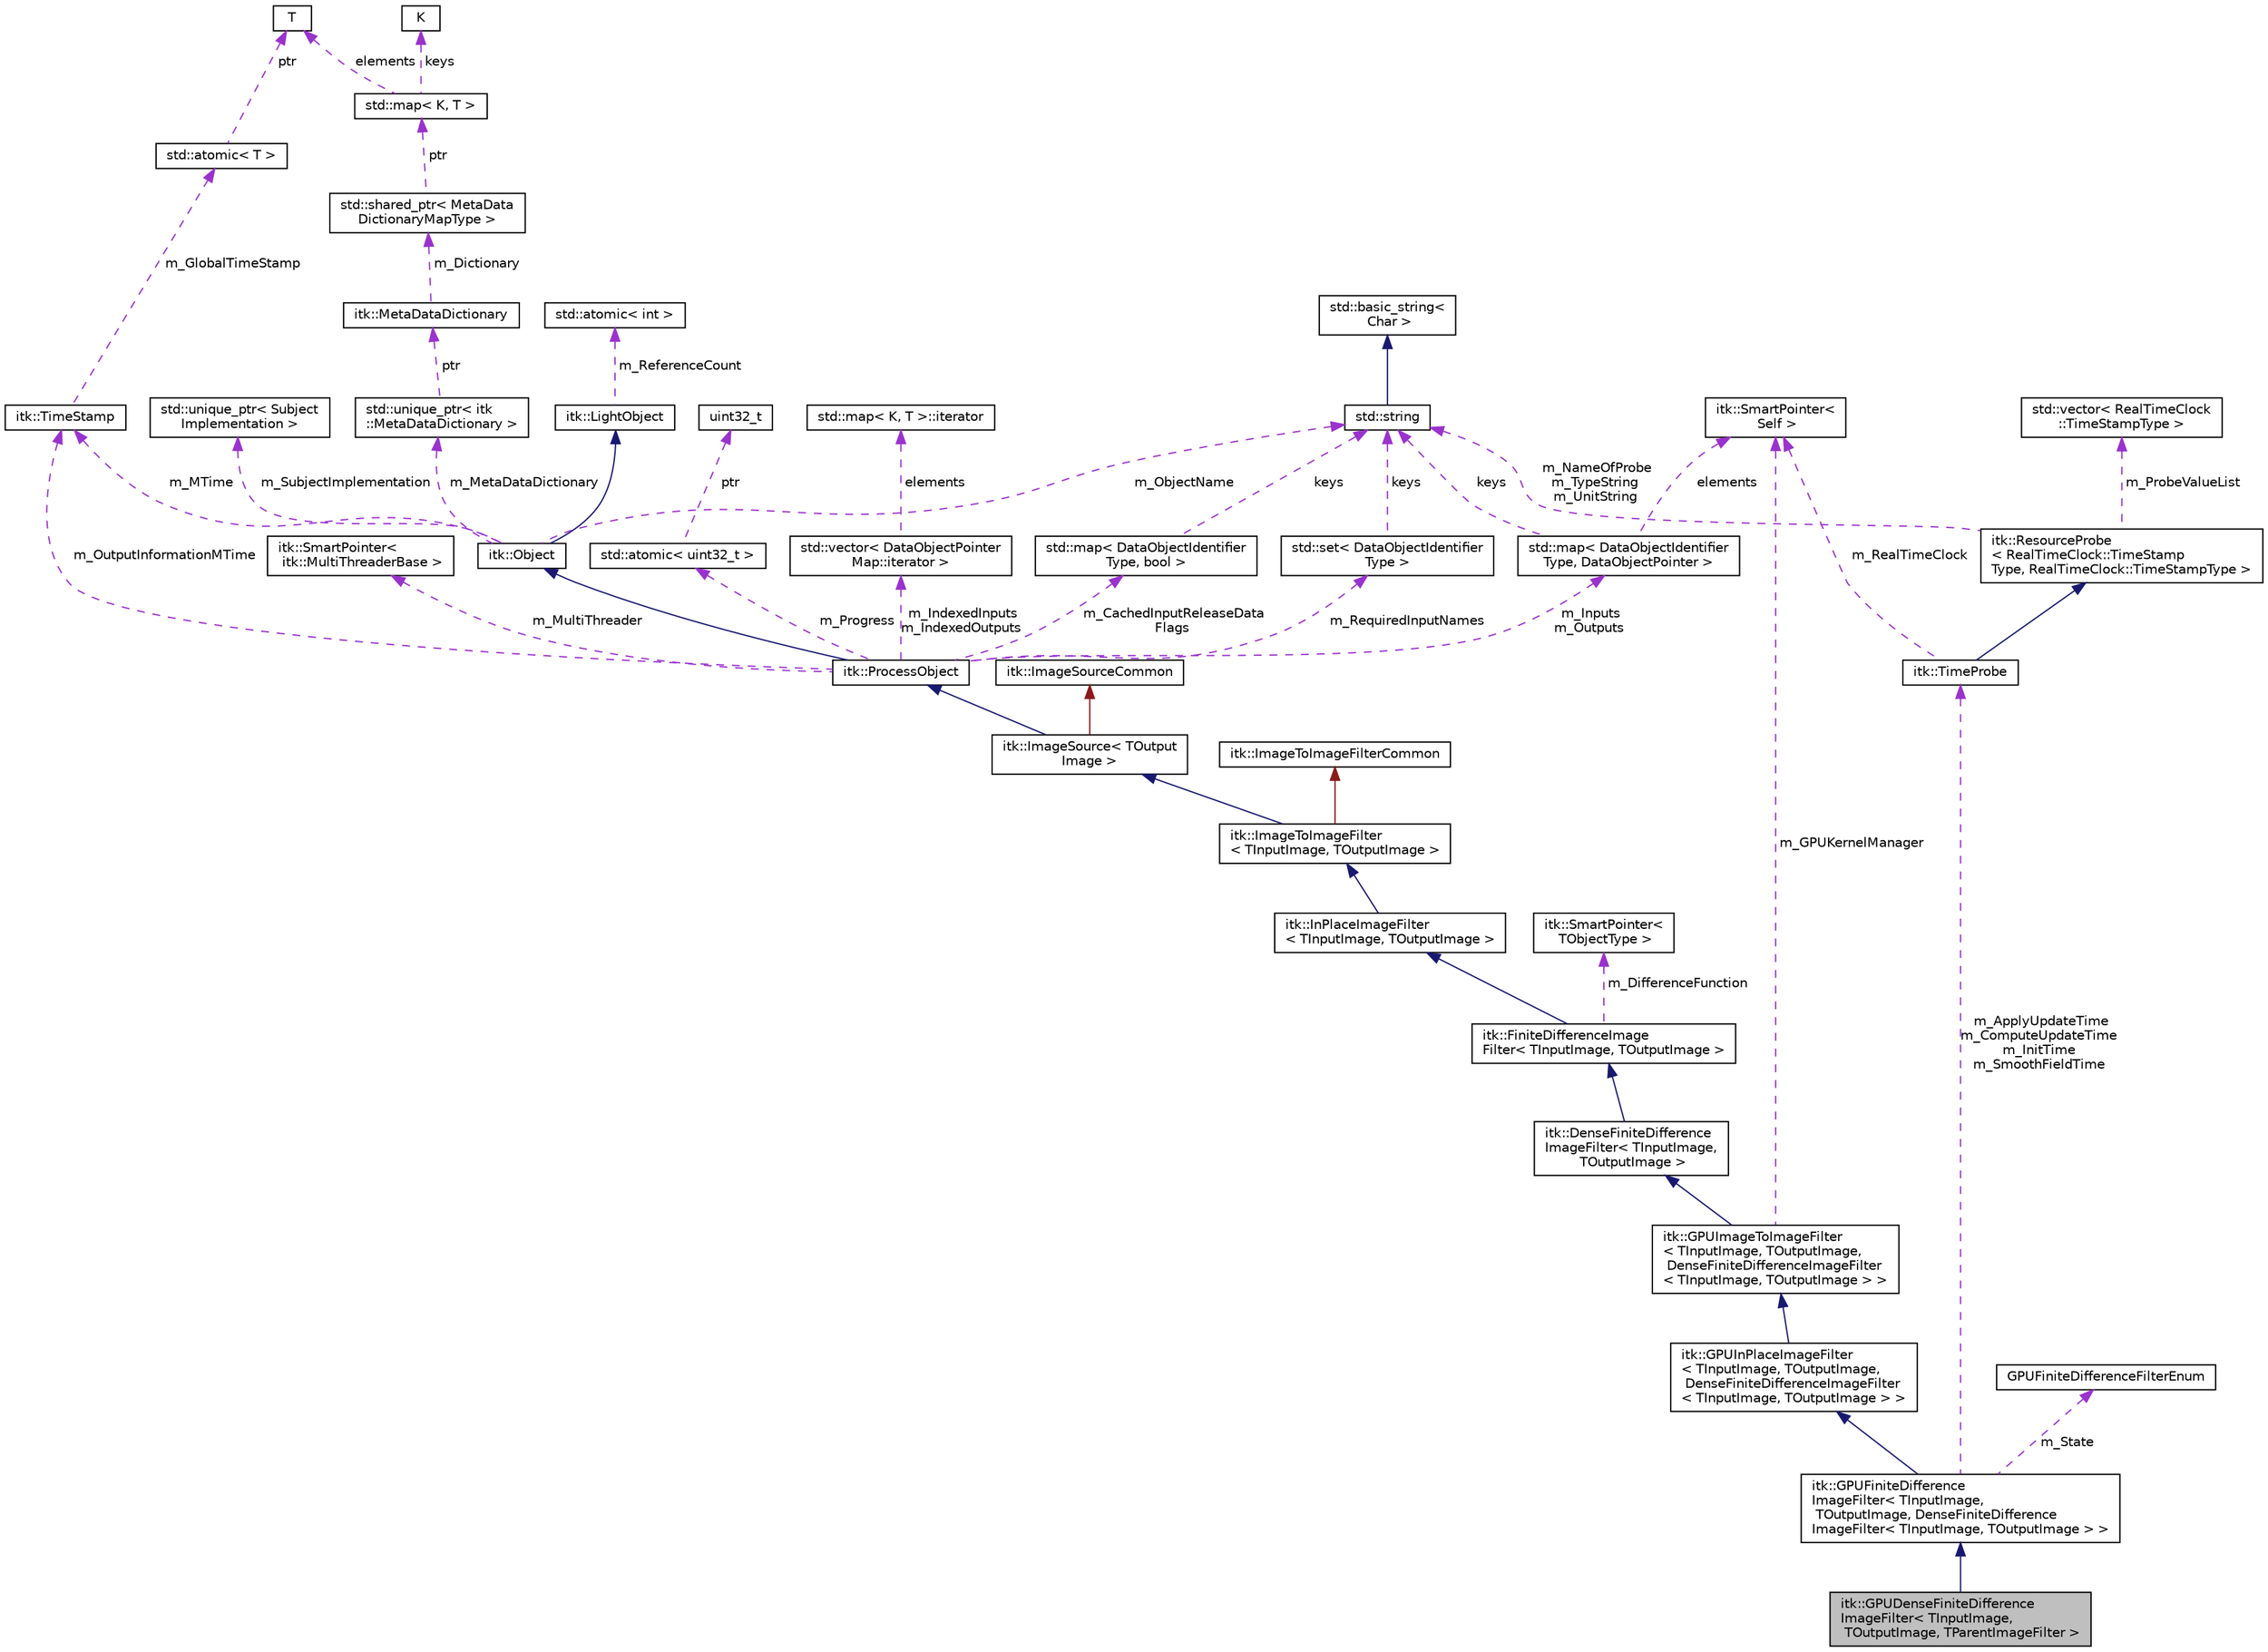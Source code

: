 digraph "itk::GPUDenseFiniteDifferenceImageFilter&lt; TInputImage, TOutputImage, TParentImageFilter &gt;"
{
 // LATEX_PDF_SIZE
  edge [fontname="Helvetica",fontsize="10",labelfontname="Helvetica",labelfontsize="10"];
  node [fontname="Helvetica",fontsize="10",shape=record];
  Node1 [label="itk::GPUDenseFiniteDifference\lImageFilter\< TInputImage,\l TOutputImage, TParentImageFilter \>",height=0.2,width=0.4,color="black", fillcolor="grey75", style="filled", fontcolor="black",tooltip=" "];
  Node2 -> Node1 [dir="back",color="midnightblue",fontsize="10",style="solid",fontname="Helvetica"];
  Node2 [label="itk::GPUFiniteDifference\lImageFilter\< TInputImage,\l TOutputImage, DenseFiniteDifference\lImageFilter\< TInputImage, TOutputImage \> \>",height=0.2,width=0.4,color="black", fillcolor="white", style="filled",URL="$classitk_1_1GPUFiniteDifferenceImageFilter.html",tooltip=" "];
  Node3 -> Node2 [dir="back",color="midnightblue",fontsize="10",style="solid",fontname="Helvetica"];
  Node3 [label="itk::GPUInPlaceImageFilter\l\< TInputImage, TOutputImage,\l DenseFiniteDifferenceImageFilter\l\< TInputImage, TOutputImage \> \>",height=0.2,width=0.4,color="black", fillcolor="white", style="filled",URL="$classitk_1_1GPUInPlaceImageFilter.html",tooltip=" "];
  Node4 -> Node3 [dir="back",color="midnightblue",fontsize="10",style="solid",fontname="Helvetica"];
  Node4 [label="itk::GPUImageToImageFilter\l\< TInputImage, TOutputImage,\l DenseFiniteDifferenceImageFilter\l\< TInputImage, TOutputImage \> \>",height=0.2,width=0.4,color="black", fillcolor="white", style="filled",URL="$classitk_1_1GPUImageToImageFilter.html",tooltip=" "];
  Node5 -> Node4 [dir="back",color="midnightblue",fontsize="10",style="solid",fontname="Helvetica"];
  Node5 [label="itk::DenseFiniteDifference\lImageFilter\< TInputImage,\l TOutputImage \>",height=0.2,width=0.4,color="black", fillcolor="white", style="filled",URL="$classitk_1_1DenseFiniteDifferenceImageFilter.html",tooltip=" "];
  Node6 -> Node5 [dir="back",color="midnightblue",fontsize="10",style="solid",fontname="Helvetica"];
  Node6 [label="itk::FiniteDifferenceImage\lFilter\< TInputImage, TOutputImage \>",height=0.2,width=0.4,color="black", fillcolor="white", style="filled",URL="$classitk_1_1FiniteDifferenceImageFilter.html",tooltip=" "];
  Node7 -> Node6 [dir="back",color="midnightblue",fontsize="10",style="solid",fontname="Helvetica"];
  Node7 [label="itk::InPlaceImageFilter\l\< TInputImage, TOutputImage \>",height=0.2,width=0.4,color="black", fillcolor="white", style="filled",URL="$classitk_1_1InPlaceImageFilter.html",tooltip=" "];
  Node8 -> Node7 [dir="back",color="midnightblue",fontsize="10",style="solid",fontname="Helvetica"];
  Node8 [label="itk::ImageToImageFilter\l\< TInputImage, TOutputImage \>",height=0.2,width=0.4,color="black", fillcolor="white", style="filled",URL="$classitk_1_1ImageToImageFilter.html",tooltip="Base class for filters that take an image as input and produce an image as output."];
  Node9 -> Node8 [dir="back",color="midnightblue",fontsize="10",style="solid",fontname="Helvetica"];
  Node9 [label="itk::ImageSource\< TOutput\lImage \>",height=0.2,width=0.4,color="black", fillcolor="white", style="filled",URL="$classitk_1_1ImageSource.html",tooltip="Base class for all process objects that output image data."];
  Node10 -> Node9 [dir="back",color="midnightblue",fontsize="10",style="solid",fontname="Helvetica"];
  Node10 [label="itk::ProcessObject",height=0.2,width=0.4,color="black", fillcolor="white", style="filled",URL="$classitk_1_1ProcessObject.html",tooltip="The base class for all process objects (source, filters, mappers) in the Insight data processing pipe..."];
  Node11 -> Node10 [dir="back",color="midnightblue",fontsize="10",style="solid",fontname="Helvetica"];
  Node11 [label="itk::Object",height=0.2,width=0.4,color="black", fillcolor="white", style="filled",URL="$classitk_1_1Object.html",tooltip="Base class for most ITK classes."];
  Node12 -> Node11 [dir="back",color="midnightblue",fontsize="10",style="solid",fontname="Helvetica"];
  Node12 [label="itk::LightObject",height=0.2,width=0.4,color="black", fillcolor="white", style="filled",URL="$classitk_1_1LightObject.html",tooltip="Light weight base class for most itk classes."];
  Node13 -> Node12 [dir="back",color="darkorchid3",fontsize="10",style="dashed",label=" m_ReferenceCount" ,fontname="Helvetica"];
  Node13 [label="std::atomic\< int \>",height=0.2,width=0.4,color="black", fillcolor="white", style="filled",tooltip=" "];
  Node14 -> Node11 [dir="back",color="darkorchid3",fontsize="10",style="dashed",label=" m_MTime" ,fontname="Helvetica"];
  Node14 [label="itk::TimeStamp",height=0.2,width=0.4,color="black", fillcolor="white", style="filled",URL="$classitk_1_1TimeStamp.html",tooltip="Generate a unique, increasing time value."];
  Node15 -> Node14 [dir="back",color="darkorchid3",fontsize="10",style="dashed",label=" m_GlobalTimeStamp" ,fontname="Helvetica"];
  Node15 [label="std::atomic\< T \>",height=0.2,width=0.4,color="black", fillcolor="white", style="filled",tooltip=" "];
  Node16 -> Node15 [dir="back",color="darkorchid3",fontsize="10",style="dashed",label=" ptr" ,fontname="Helvetica"];
  Node16 [label="T",height=0.2,width=0.4,color="black", fillcolor="white", style="filled",tooltip=" "];
  Node17 -> Node11 [dir="back",color="darkorchid3",fontsize="10",style="dashed",label=" m_SubjectImplementation" ,fontname="Helvetica"];
  Node17 [label="std::unique_ptr\< Subject\lImplementation \>",height=0.2,width=0.4,color="black", fillcolor="white", style="filled",tooltip=" "];
  Node18 -> Node11 [dir="back",color="darkorchid3",fontsize="10",style="dashed",label=" m_MetaDataDictionary" ,fontname="Helvetica"];
  Node18 [label="std::unique_ptr\< itk\l::MetaDataDictionary \>",height=0.2,width=0.4,color="black", fillcolor="white", style="filled",tooltip=" "];
  Node19 -> Node18 [dir="back",color="darkorchid3",fontsize="10",style="dashed",label=" ptr" ,fontname="Helvetica"];
  Node19 [label="itk::MetaDataDictionary",height=0.2,width=0.4,color="black", fillcolor="white", style="filled",URL="$classitk_1_1MetaDataDictionary.html",tooltip="Provides a mechanism for storing a collection of arbitrary data types."];
  Node20 -> Node19 [dir="back",color="darkorchid3",fontsize="10",style="dashed",label=" m_Dictionary" ,fontname="Helvetica"];
  Node20 [label="std::shared_ptr\< MetaData\lDictionaryMapType \>",height=0.2,width=0.4,color="black", fillcolor="white", style="filled",tooltip=" "];
  Node21 -> Node20 [dir="back",color="darkorchid3",fontsize="10",style="dashed",label=" ptr" ,fontname="Helvetica"];
  Node21 [label="std::map\< K, T \>",height=0.2,width=0.4,color="black", fillcolor="white", style="filled",tooltip=" "];
  Node22 -> Node21 [dir="back",color="darkorchid3",fontsize="10",style="dashed",label=" keys" ,fontname="Helvetica"];
  Node22 [label="K",height=0.2,width=0.4,color="black", fillcolor="white", style="filled",tooltip=" "];
  Node16 -> Node21 [dir="back",color="darkorchid3",fontsize="10",style="dashed",label=" elements" ,fontname="Helvetica"];
  Node23 -> Node11 [dir="back",color="darkorchid3",fontsize="10",style="dashed",label=" m_ObjectName" ,fontname="Helvetica"];
  Node23 [label="std::string",height=0.2,width=0.4,color="black", fillcolor="white", style="filled",tooltip=" "];
  Node24 -> Node23 [dir="back",color="midnightblue",fontsize="10",style="solid",fontname="Helvetica"];
  Node24 [label="std::basic_string\<\l Char \>",height=0.2,width=0.4,color="black", fillcolor="white", style="filled",tooltip=" "];
  Node14 -> Node10 [dir="back",color="darkorchid3",fontsize="10",style="dashed",label=" m_OutputInformationMTime" ,fontname="Helvetica"];
  Node25 -> Node10 [dir="back",color="darkorchid3",fontsize="10",style="dashed",label=" m_Inputs\nm_Outputs" ,fontname="Helvetica"];
  Node25 [label="std::map\< DataObjectIdentifier\lType, DataObjectPointer \>",height=0.2,width=0.4,color="black", fillcolor="white", style="filled",tooltip=" "];
  Node23 -> Node25 [dir="back",color="darkorchid3",fontsize="10",style="dashed",label=" keys" ,fontname="Helvetica"];
  Node26 -> Node25 [dir="back",color="darkorchid3",fontsize="10",style="dashed",label=" elements" ,fontname="Helvetica"];
  Node26 [label="itk::SmartPointer\<\l Self \>",height=0.2,width=0.4,color="black", fillcolor="white", style="filled",URL="$classitk_1_1SmartPointer.html",tooltip=" "];
  Node27 -> Node10 [dir="back",color="darkorchid3",fontsize="10",style="dashed",label=" m_IndexedInputs\nm_IndexedOutputs" ,fontname="Helvetica"];
  Node27 [label="std::vector\< DataObjectPointer\lMap::iterator \>",height=0.2,width=0.4,color="black", fillcolor="white", style="filled",tooltip=" "];
  Node28 -> Node27 [dir="back",color="darkorchid3",fontsize="10",style="dashed",label=" elements" ,fontname="Helvetica"];
  Node28 [label="std::map\< K, T \>::iterator",height=0.2,width=0.4,color="black", fillcolor="white", style="filled",tooltip=" "];
  Node29 -> Node10 [dir="back",color="darkorchid3",fontsize="10",style="dashed",label=" m_CachedInputReleaseData\lFlags" ,fontname="Helvetica"];
  Node29 [label="std::map\< DataObjectIdentifier\lType, bool \>",height=0.2,width=0.4,color="black", fillcolor="white", style="filled",tooltip=" "];
  Node23 -> Node29 [dir="back",color="darkorchid3",fontsize="10",style="dashed",label=" keys" ,fontname="Helvetica"];
  Node30 -> Node10 [dir="back",color="darkorchid3",fontsize="10",style="dashed",label=" m_RequiredInputNames" ,fontname="Helvetica"];
  Node30 [label="std::set\< DataObjectIdentifier\lType \>",height=0.2,width=0.4,color="black", fillcolor="white", style="filled",tooltip=" "];
  Node23 -> Node30 [dir="back",color="darkorchid3",fontsize="10",style="dashed",label=" keys" ,fontname="Helvetica"];
  Node31 -> Node10 [dir="back",color="darkorchid3",fontsize="10",style="dashed",label=" m_Progress" ,fontname="Helvetica"];
  Node31 [label="std::atomic\< uint32_t \>",height=0.2,width=0.4,color="black", fillcolor="white", style="filled",tooltip=" "];
  Node32 -> Node31 [dir="back",color="darkorchid3",fontsize="10",style="dashed",label=" ptr" ,fontname="Helvetica"];
  Node32 [label="uint32_t",height=0.2,width=0.4,color="black", fillcolor="white", style="filled",tooltip=" "];
  Node33 -> Node10 [dir="back",color="darkorchid3",fontsize="10",style="dashed",label=" m_MultiThreader" ,fontname="Helvetica"];
  Node33 [label="itk::SmartPointer\<\l itk::MultiThreaderBase \>",height=0.2,width=0.4,color="black", fillcolor="white", style="filled",URL="$classitk_1_1SmartPointer.html",tooltip=" "];
  Node34 -> Node9 [dir="back",color="firebrick4",fontsize="10",style="solid",fontname="Helvetica"];
  Node34 [label="itk::ImageSourceCommon",height=0.2,width=0.4,color="black", fillcolor="white", style="filled",URL="$structitk_1_1ImageSourceCommon.html",tooltip="Secondary base class of ImageSource common between templates."];
  Node35 -> Node8 [dir="back",color="firebrick4",fontsize="10",style="solid",fontname="Helvetica"];
  Node35 [label="itk::ImageToImageFilterCommon",height=0.2,width=0.4,color="black", fillcolor="white", style="filled",URL="$classitk_1_1ImageToImageFilterCommon.html",tooltip="Secondary base class of ImageToImageFilter common between templates."];
  Node36 -> Node6 [dir="back",color="darkorchid3",fontsize="10",style="dashed",label=" m_DifferenceFunction" ,fontname="Helvetica"];
  Node36 [label="itk::SmartPointer\<\l TObjectType \>",height=0.2,width=0.4,color="black", fillcolor="white", style="filled",URL="$classitk_1_1SmartPointer.html",tooltip="Implements transparent reference counting."];
  Node26 -> Node4 [dir="back",color="darkorchid3",fontsize="10",style="dashed",label=" m_GPUKernelManager" ,fontname="Helvetica"];
  Node37 -> Node2 [dir="back",color="darkorchid3",fontsize="10",style="dashed",label=" m_ApplyUpdateTime\nm_ComputeUpdateTime\nm_InitTime\nm_SmoothFieldTime" ,fontname="Helvetica"];
  Node37 [label="itk::TimeProbe",height=0.2,width=0.4,color="black", fillcolor="white", style="filled",URL="$classitk_1_1TimeProbe.html",tooltip="Computes the time passed between two points in code."];
  Node38 -> Node37 [dir="back",color="midnightblue",fontsize="10",style="solid",fontname="Helvetica"];
  Node38 [label="itk::ResourceProbe\l\< RealTimeClock::TimeStamp\lType, RealTimeClock::TimeStampType \>",height=0.2,width=0.4,color="black", fillcolor="white", style="filled",URL="$classitk_1_1ResourceProbe.html",tooltip=" "];
  Node39 -> Node38 [dir="back",color="darkorchid3",fontsize="10",style="dashed",label=" m_ProbeValueList" ,fontname="Helvetica"];
  Node39 [label="std::vector\< RealTimeClock\l::TimeStampType \>",height=0.2,width=0.4,color="black", fillcolor="white", style="filled",tooltip=" "];
  Node23 -> Node38 [dir="back",color="darkorchid3",fontsize="10",style="dashed",label=" m_NameOfProbe\nm_TypeString\nm_UnitString" ,fontname="Helvetica"];
  Node26 -> Node37 [dir="back",color="darkorchid3",fontsize="10",style="dashed",label=" m_RealTimeClock" ,fontname="Helvetica"];
  Node40 -> Node2 [dir="back",color="darkorchid3",fontsize="10",style="dashed",label=" m_State" ,fontname="Helvetica"];
  Node40 [label="GPUFiniteDifferenceFilterEnum",height=0.2,width=0.4,color="black", fillcolor="white", style="filled",URL="$classGPUFiniteDifferenceFilterEnum.html",tooltip=" "];
}
